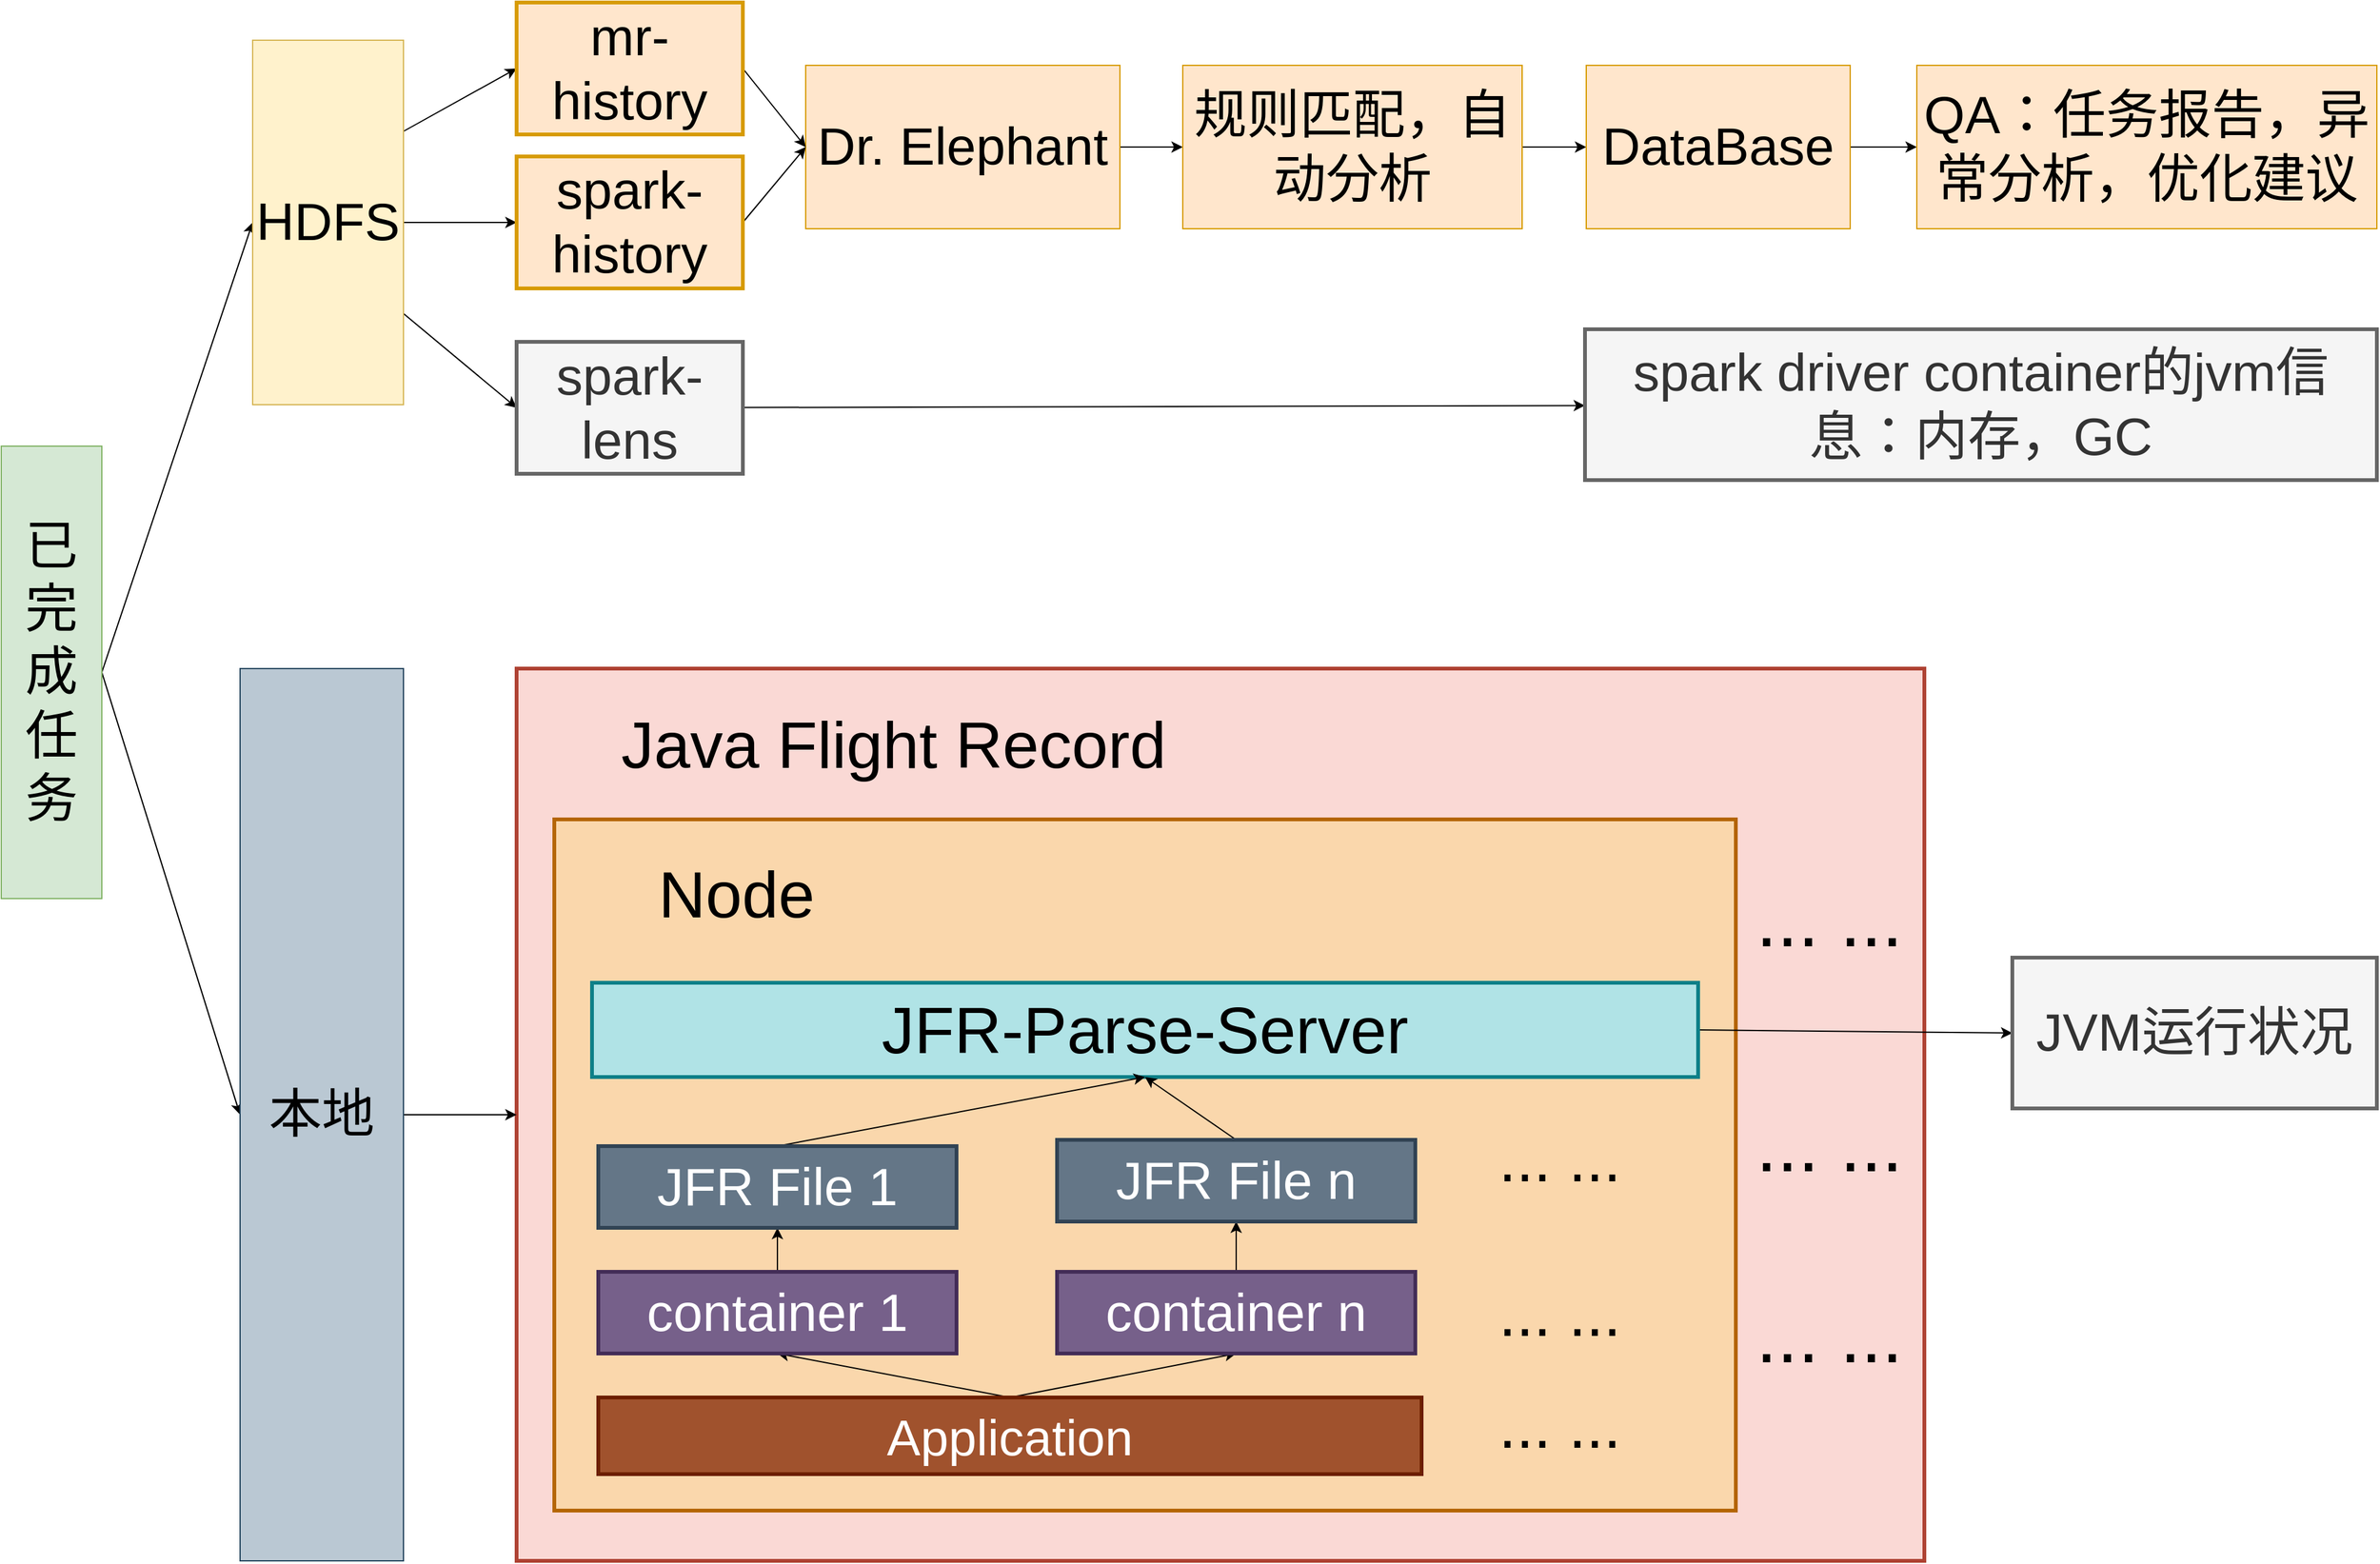 <mxfile version="14.4.8" type="github">
  <diagram id="mfo0MHqqbjoZu6nFf7Bk" name="Page-1">
    <mxGraphModel dx="3534" dy="1430" grid="1" gridSize="10" guides="1" tooltips="1" connect="1" arrows="1" fold="1" page="1" pageScale="1" pageWidth="1169" pageHeight="827" math="0" shadow="0">
      <root>
        <mxCell id="0" />
        <mxCell id="1" parent="0" />
        <mxCell id="Xx-8weJZHL_v7OKRVPuI-40" style="edgeStyle=none;rounded=0;orthogonalLoop=1;jettySize=auto;html=1;exitX=1;exitY=0.5;exitDx=0;exitDy=0;entryX=0;entryY=0.5;entryDx=0;entryDy=0;fontSize=22;" edge="1" parent="1" source="fYWtDo8HfFxg8vgEfj35-4" target="Xx-8weJZHL_v7OKRVPuI-7">
          <mxGeometry relative="1" as="geometry" />
        </mxCell>
        <mxCell id="Xx-8weJZHL_v7OKRVPuI-41" style="edgeStyle=none;rounded=0;orthogonalLoop=1;jettySize=auto;html=1;exitX=1;exitY=0.5;exitDx=0;exitDy=0;entryX=0;entryY=0.5;entryDx=0;entryDy=0;fontSize=22;" edge="1" parent="1" source="fYWtDo8HfFxg8vgEfj35-4" target="Xx-8weJZHL_v7OKRVPuI-8">
          <mxGeometry relative="1" as="geometry" />
        </mxCell>
        <mxCell id="fYWtDo8HfFxg8vgEfj35-4" value="已完成&lt;br&gt;任务" style="rounded=0;whiteSpace=wrap;html=1;fontSize=42;fillColor=#d5e8d4;strokeColor=#82b366;" parent="1" vertex="1">
          <mxGeometry x="-130" y="413" width="80" height="360" as="geometry" />
        </mxCell>
        <mxCell id="fYWtDo8HfFxg8vgEfj35-5" style="edgeStyle=none;rounded=1;orthogonalLoop=1;jettySize=auto;html=1;exitX=1;exitY=0.5;exitDx=0;exitDy=0;entryX=0;entryY=0.5;entryDx=0;entryDy=0;fontSize=22;" parent="1" source="fYWtDo8HfFxg8vgEfj35-6" target="Xx-8weJZHL_v7OKRVPuI-9" edge="1">
          <mxGeometry relative="1" as="geometry">
            <mxPoint x="910" y="450" as="targetPoint" />
          </mxGeometry>
        </mxCell>
        <mxCell id="fYWtDo8HfFxg8vgEfj35-6" value="Dr. Elephant" style="rounded=0;whiteSpace=wrap;html=1;fontSize=42;fillColor=#ffe6cc;strokeColor=#d79b00;align=center;" parent="1" vertex="1">
          <mxGeometry x="510" y="110" width="250" height="130" as="geometry" />
        </mxCell>
        <mxCell id="fYWtDo8HfFxg8vgEfj35-8" value="" style="rounded=0;whiteSpace=wrap;html=1;fontSize=22;strokeColor=#ae4132;fillColor=#fad9d5;strokeWidth=3;" parent="1" vertex="1">
          <mxGeometry x="280" y="590" width="1120" height="710" as="geometry" />
        </mxCell>
        <mxCell id="Xx-8weJZHL_v7OKRVPuI-30" style="edgeStyle=none;rounded=0;orthogonalLoop=1;jettySize=auto;html=1;exitX=1;exitY=0.25;exitDx=0;exitDy=0;entryX=0;entryY=0.5;entryDx=0;entryDy=0;fontSize=22;" edge="1" parent="1" source="Xx-8weJZHL_v7OKRVPuI-7" target="Xx-8weJZHL_v7OKRVPuI-22">
          <mxGeometry relative="1" as="geometry" />
        </mxCell>
        <mxCell id="Xx-8weJZHL_v7OKRVPuI-31" style="edgeStyle=none;rounded=0;orthogonalLoop=1;jettySize=auto;html=1;exitX=1;exitY=0.5;exitDx=0;exitDy=0;entryX=0;entryY=0.5;entryDx=0;entryDy=0;fontSize=22;" edge="1" parent="1" source="Xx-8weJZHL_v7OKRVPuI-7" target="Xx-8weJZHL_v7OKRVPuI-24">
          <mxGeometry relative="1" as="geometry" />
        </mxCell>
        <mxCell id="Xx-8weJZHL_v7OKRVPuI-32" style="edgeStyle=none;rounded=0;orthogonalLoop=1;jettySize=auto;html=1;exitX=1;exitY=0.75;exitDx=0;exitDy=0;entryX=0;entryY=0.5;entryDx=0;entryDy=0;fontSize=22;" edge="1" parent="1" source="Xx-8weJZHL_v7OKRVPuI-7" target="Xx-8weJZHL_v7OKRVPuI-25">
          <mxGeometry relative="1" as="geometry" />
        </mxCell>
        <mxCell id="Xx-8weJZHL_v7OKRVPuI-7" value="HDFS" style="rounded=0;whiteSpace=wrap;html=1;fontSize=42;fillColor=#fff2cc;strokeColor=#d6b656;" vertex="1" parent="1">
          <mxGeometry x="70" y="90" width="120" height="290" as="geometry" />
        </mxCell>
        <mxCell id="Xx-8weJZHL_v7OKRVPuI-62" style="edgeStyle=none;rounded=0;orthogonalLoop=1;jettySize=auto;html=1;exitX=1;exitY=0.5;exitDx=0;exitDy=0;entryX=0;entryY=0.5;entryDx=0;entryDy=0;fontSize=92;" edge="1" parent="1" source="Xx-8weJZHL_v7OKRVPuI-8" target="fYWtDo8HfFxg8vgEfj35-8">
          <mxGeometry relative="1" as="geometry" />
        </mxCell>
        <mxCell id="Xx-8weJZHL_v7OKRVPuI-8" value="本地" style="rounded=0;whiteSpace=wrap;html=1;fontSize=42;fillColor=#bac8d3;strokeColor=#23445d;" vertex="1" parent="1">
          <mxGeometry x="60" y="590" width="130" height="710" as="geometry" />
        </mxCell>
        <mxCell id="Xx-8weJZHL_v7OKRVPuI-33" style="edgeStyle=none;rounded=0;orthogonalLoop=1;jettySize=auto;html=1;exitX=1;exitY=0.5;exitDx=0;exitDy=0;entryX=0;entryY=0.5;entryDx=0;entryDy=0;fontSize=22;" edge="1" parent="1" source="Xx-8weJZHL_v7OKRVPuI-9" target="Xx-8weJZHL_v7OKRVPuI-10">
          <mxGeometry relative="1" as="geometry" />
        </mxCell>
        <mxCell id="Xx-8weJZHL_v7OKRVPuI-9" value="规则匹配，自动分析" style="rounded=0;whiteSpace=wrap;html=1;fontSize=42;fillColor=#ffe6cc;strokeColor=#d79b00;" vertex="1" parent="1">
          <mxGeometry x="810" y="110" width="270" height="130" as="geometry" />
        </mxCell>
        <mxCell id="Xx-8weJZHL_v7OKRVPuI-37" value="" style="edgeStyle=none;rounded=0;orthogonalLoop=1;jettySize=auto;html=1;fontSize=22;" edge="1" parent="1" source="Xx-8weJZHL_v7OKRVPuI-10" target="Xx-8weJZHL_v7OKRVPuI-36">
          <mxGeometry relative="1" as="geometry" />
        </mxCell>
        <mxCell id="Xx-8weJZHL_v7OKRVPuI-10" value="DataBase" style="rounded=0;whiteSpace=wrap;html=1;fontSize=42;fillColor=#ffe6cc;strokeColor=#d79b00;" vertex="1" parent="1">
          <mxGeometry x="1131" y="110" width="210" height="130" as="geometry" />
        </mxCell>
        <mxCell id="Xx-8weJZHL_v7OKRVPuI-11" value="&lt;font style=&quot;font-size: 52px;&quot;&gt;Java Flight Record&lt;/font&gt;" style="rounded=0;whiteSpace=wrap;html=1;strokeWidth=3;fillColor=none;fontSize=52;strokeColor=none;" vertex="1" parent="1">
          <mxGeometry x="280" y="610" width="600" height="81" as="geometry" />
        </mxCell>
        <mxCell id="Xx-8weJZHL_v7OKRVPuI-12" value="" style="rounded=0;whiteSpace=wrap;html=1;strokeWidth=3;fillColor=#fad7ac;fontSize=22;strokeColor=#b46504;" vertex="1" parent="1">
          <mxGeometry x="310" y="710" width="940" height="550" as="geometry" />
        </mxCell>
        <mxCell id="Xx-8weJZHL_v7OKRVPuI-60" style="edgeStyle=none;rounded=0;orthogonalLoop=1;jettySize=auto;html=1;exitX=0.5;exitY=0;exitDx=0;exitDy=0;entryX=0.5;entryY=1;entryDx=0;entryDy=0;fontSize=50;" edge="1" parent="1" source="Xx-8weJZHL_v7OKRVPuI-16" target="Xx-8weJZHL_v7OKRVPuI-18">
          <mxGeometry relative="1" as="geometry" />
        </mxCell>
        <mxCell id="Xx-8weJZHL_v7OKRVPuI-61" style="edgeStyle=none;rounded=0;orthogonalLoop=1;jettySize=auto;html=1;exitX=0.5;exitY=0;exitDx=0;exitDy=0;entryX=0.5;entryY=1;entryDx=0;entryDy=0;fontSize=50;" edge="1" parent="1" source="Xx-8weJZHL_v7OKRVPuI-16" target="Xx-8weJZHL_v7OKRVPuI-20">
          <mxGeometry relative="1" as="geometry" />
        </mxCell>
        <mxCell id="Xx-8weJZHL_v7OKRVPuI-16" value="Application" style="rounded=0;whiteSpace=wrap;html=1;strokeWidth=3;fillColor=#a0522d;fontSize=40;strokeColor=#6D1F00;fontColor=#ffffff;" vertex="1" parent="1">
          <mxGeometry x="345" y="1170" width="655" height="61" as="geometry" />
        </mxCell>
        <mxCell id="Xx-8weJZHL_v7OKRVPuI-59" style="edgeStyle=none;rounded=0;orthogonalLoop=1;jettySize=auto;html=1;exitX=0.5;exitY=0;exitDx=0;exitDy=0;entryX=0.5;entryY=1;entryDx=0;entryDy=0;fontSize=50;" edge="1" parent="1" source="Xx-8weJZHL_v7OKRVPuI-18" target="Xx-8weJZHL_v7OKRVPuI-44">
          <mxGeometry relative="1" as="geometry" />
        </mxCell>
        <mxCell id="Xx-8weJZHL_v7OKRVPuI-18" value="&lt;span style=&quot;font-size: 42px&quot;&gt;container 1&lt;/span&gt;" style="rounded=0;whiteSpace=wrap;html=1;strokeWidth=3;fillColor=#76608a;fontSize=42;strokeColor=#432D57;fontColor=#ffffff;" vertex="1" parent="1">
          <mxGeometry x="345" y="1070" width="285" height="65" as="geometry" />
        </mxCell>
        <mxCell id="Xx-8weJZHL_v7OKRVPuI-58" style="edgeStyle=none;rounded=0;orthogonalLoop=1;jettySize=auto;html=1;exitX=0.5;exitY=0;exitDx=0;exitDy=0;entryX=0.5;entryY=1;entryDx=0;entryDy=0;fontSize=50;" edge="1" parent="1" source="Xx-8weJZHL_v7OKRVPuI-20" target="Xx-8weJZHL_v7OKRVPuI-45">
          <mxGeometry relative="1" as="geometry" />
        </mxCell>
        <mxCell id="Xx-8weJZHL_v7OKRVPuI-20" value="&lt;span style=&quot;font-size: 42px&quot;&gt;container n&lt;/span&gt;" style="rounded=0;whiteSpace=wrap;html=1;strokeWidth=3;fillColor=#76608a;fontSize=22;strokeColor=#432D57;fontColor=#ffffff;" vertex="1" parent="1">
          <mxGeometry x="710" y="1070" width="285" height="65" as="geometry" />
        </mxCell>
        <mxCell id="Xx-8weJZHL_v7OKRVPuI-28" style="orthogonalLoop=1;jettySize=auto;html=1;exitX=1;exitY=0.5;exitDx=0;exitDy=0;entryX=0;entryY=0.5;entryDx=0;entryDy=0;rounded=0;fontSize=22;" edge="1" parent="1" source="Xx-8weJZHL_v7OKRVPuI-22" target="fYWtDo8HfFxg8vgEfj35-6">
          <mxGeometry relative="1" as="geometry" />
        </mxCell>
        <mxCell id="Xx-8weJZHL_v7OKRVPuI-22" value="mr-history" style="rounded=0;whiteSpace=wrap;html=1;strokeWidth=3;fillColor=#ffe6cc;fontSize=42;strokeColor=#d79b00;" vertex="1" parent="1">
          <mxGeometry x="280" y="60" width="180" height="105" as="geometry" />
        </mxCell>
        <mxCell id="Xx-8weJZHL_v7OKRVPuI-29" style="edgeStyle=none;rounded=0;orthogonalLoop=1;jettySize=auto;html=1;exitX=1;exitY=0.5;exitDx=0;exitDy=0;fontSize=22;entryX=0;entryY=0.5;entryDx=0;entryDy=0;" edge="1" parent="1" source="Xx-8weJZHL_v7OKRVPuI-24" target="fYWtDo8HfFxg8vgEfj35-6">
          <mxGeometry relative="1" as="geometry">
            <mxPoint x="520" y="170" as="targetPoint" />
          </mxGeometry>
        </mxCell>
        <mxCell id="Xx-8weJZHL_v7OKRVPuI-24" value="spark-history" style="rounded=0;whiteSpace=wrap;html=1;strokeWidth=3;fillColor=#ffe6cc;fontSize=42;strokeColor=#d79b00;" vertex="1" parent="1">
          <mxGeometry x="280" y="182.5" width="180" height="105" as="geometry" />
        </mxCell>
        <mxCell id="Xx-8weJZHL_v7OKRVPuI-35" value="" style="edgeStyle=none;rounded=0;orthogonalLoop=1;jettySize=auto;html=1;fontSize=22;" edge="1" parent="1" source="Xx-8weJZHL_v7OKRVPuI-25" target="Xx-8weJZHL_v7OKRVPuI-34">
          <mxGeometry relative="1" as="geometry" />
        </mxCell>
        <mxCell id="Xx-8weJZHL_v7OKRVPuI-25" value="spark-lens" style="rounded=0;whiteSpace=wrap;html=1;strokeWidth=3;fillColor=#f5f5f5;fontSize=42;strokeColor=#666666;fontColor=#333333;" vertex="1" parent="1">
          <mxGeometry x="280" y="330" width="180" height="105" as="geometry" />
        </mxCell>
        <mxCell id="Xx-8weJZHL_v7OKRVPuI-34" value="spark driver container的jvm信息：内存，GC" style="rounded=0;whiteSpace=wrap;html=1;strokeWidth=3;fillColor=#f5f5f5;fontSize=42;strokeColor=#666666;fontColor=#333333;" vertex="1" parent="1">
          <mxGeometry x="1130" y="320" width="630" height="120" as="geometry" />
        </mxCell>
        <mxCell id="Xx-8weJZHL_v7OKRVPuI-36" value="QA：任务报告，异常分析，优化建议" style="rounded=0;whiteSpace=wrap;html=1;fontSize=42;fillColor=#ffe6cc;strokeColor=#d79b00;" vertex="1" parent="1">
          <mxGeometry x="1394" y="110" width="366" height="130" as="geometry" />
        </mxCell>
        <mxCell id="Xx-8weJZHL_v7OKRVPuI-38" value="&lt;font style=&quot;font-size: 52px;&quot;&gt;Node&lt;/font&gt;" style="rounded=0;whiteSpace=wrap;html=1;strokeWidth=3;fillColor=none;fontSize=52;strokeColor=none;" vertex="1" parent="1">
          <mxGeometry x="360" y="740" width="190" height="60" as="geometry" />
        </mxCell>
        <mxCell id="Xx-8weJZHL_v7OKRVPuI-67" style="edgeStyle=none;rounded=0;orthogonalLoop=1;jettySize=auto;html=1;exitX=1;exitY=0.5;exitDx=0;exitDy=0;entryX=0;entryY=0.5;entryDx=0;entryDy=0;fontSize=60;" edge="1" parent="1" source="Xx-8weJZHL_v7OKRVPuI-42" target="Xx-8weJZHL_v7OKRVPuI-66">
          <mxGeometry relative="1" as="geometry" />
        </mxCell>
        <mxCell id="Xx-8weJZHL_v7OKRVPuI-42" value="JFR-Parse-Server" style="rounded=0;whiteSpace=wrap;html=1;strokeWidth=3;fillColor=#b0e3e6;fontSize=52;strokeColor=#0e8088;" vertex="1" parent="1">
          <mxGeometry x="340" y="840" width="880" height="75" as="geometry" />
        </mxCell>
        <mxCell id="Xx-8weJZHL_v7OKRVPuI-56" style="edgeStyle=none;rounded=0;orthogonalLoop=1;jettySize=auto;html=1;exitX=0.5;exitY=0;exitDx=0;exitDy=0;entryX=0.5;entryY=1;entryDx=0;entryDy=0;fontSize=50;" edge="1" parent="1" source="Xx-8weJZHL_v7OKRVPuI-44" target="Xx-8weJZHL_v7OKRVPuI-42">
          <mxGeometry relative="1" as="geometry" />
        </mxCell>
        <mxCell id="Xx-8weJZHL_v7OKRVPuI-44" value="&lt;span style=&quot;font-size: 42px&quot;&gt;JFR File 1&lt;/span&gt;" style="rounded=0;whiteSpace=wrap;html=1;strokeWidth=3;fillColor=#647687;fontSize=42;strokeColor=#314354;fontColor=#ffffff;" vertex="1" parent="1">
          <mxGeometry x="345" y="970" width="285" height="65" as="geometry" />
        </mxCell>
        <mxCell id="Xx-8weJZHL_v7OKRVPuI-57" style="edgeStyle=none;rounded=0;orthogonalLoop=1;jettySize=auto;html=1;exitX=0.5;exitY=0;exitDx=0;exitDy=0;entryX=0.5;entryY=1;entryDx=0;entryDy=0;fontSize=50;" edge="1" parent="1" source="Xx-8weJZHL_v7OKRVPuI-45" target="Xx-8weJZHL_v7OKRVPuI-42">
          <mxGeometry relative="1" as="geometry" />
        </mxCell>
        <mxCell id="Xx-8weJZHL_v7OKRVPuI-45" value="&lt;span style=&quot;font-size: 42px&quot;&gt;JFR File n&lt;/span&gt;" style="rounded=0;whiteSpace=wrap;html=1;strokeWidth=3;fillColor=#647687;fontSize=22;strokeColor=#314354;fontColor=#ffffff;" vertex="1" parent="1">
          <mxGeometry x="710" y="965" width="285" height="65" as="geometry" />
        </mxCell>
        <mxCell id="Xx-8weJZHL_v7OKRVPuI-52" value="&lt;font style=&quot;font-size: 60px;&quot;&gt;... ...&lt;/font&gt;" style="text;html=1;strokeColor=none;fillColor=none;align=center;verticalAlign=middle;whiteSpace=wrap;rounded=0;fontSize=60;" vertex="1" parent="1">
          <mxGeometry x="1190" y="739" width="269" height="101" as="geometry" />
        </mxCell>
        <mxCell id="Xx-8weJZHL_v7OKRVPuI-53" value="&lt;font style=&quot;font-size: 50px;&quot;&gt;... ...&lt;/font&gt;" style="text;html=1;strokeColor=none;fillColor=none;align=center;verticalAlign=middle;whiteSpace=wrap;rounded=0;fontSize=50;" vertex="1" parent="1">
          <mxGeometry x="990" y="940" width="240" height="79" as="geometry" />
        </mxCell>
        <mxCell id="Xx-8weJZHL_v7OKRVPuI-54" value="&lt;font style=&quot;font-size: 50px;&quot;&gt;... ...&lt;/font&gt;" style="text;html=1;strokeColor=none;fillColor=none;align=center;verticalAlign=middle;whiteSpace=wrap;rounded=0;fontSize=50;" vertex="1" parent="1">
          <mxGeometry x="990" y="1152" width="240" height="79" as="geometry" />
        </mxCell>
        <mxCell id="Xx-8weJZHL_v7OKRVPuI-55" value="&lt;font style=&quot;font-size: 50px;&quot;&gt;... ...&lt;/font&gt;" style="text;html=1;strokeColor=none;fillColor=none;align=center;verticalAlign=middle;whiteSpace=wrap;rounded=0;fontSize=50;" vertex="1" parent="1">
          <mxGeometry x="990" y="1063" width="240" height="79" as="geometry" />
        </mxCell>
        <mxCell id="Xx-8weJZHL_v7OKRVPuI-63" value="&lt;font style=&quot;font-size: 60px;&quot;&gt;... ...&lt;/font&gt;" style="text;html=1;strokeColor=none;fillColor=none;align=center;verticalAlign=middle;whiteSpace=wrap;rounded=0;fontSize=60;" vertex="1" parent="1">
          <mxGeometry x="1190" y="918" width="269" height="101" as="geometry" />
        </mxCell>
        <mxCell id="Xx-8weJZHL_v7OKRVPuI-64" value="&lt;font style=&quot;font-size: 60px;&quot;&gt;... ...&lt;/font&gt;" style="text;html=1;strokeColor=none;fillColor=none;align=center;verticalAlign=middle;whiteSpace=wrap;rounded=0;fontSize=60;" vertex="1" parent="1">
          <mxGeometry x="1190" y="1070" width="269" height="101" as="geometry" />
        </mxCell>
        <mxCell id="Xx-8weJZHL_v7OKRVPuI-66" value="JVM运行状况" style="rounded=0;whiteSpace=wrap;html=1;strokeWidth=3;fillColor=#f5f5f5;fontSize=42;strokeColor=#666666;fontColor=#333333;" vertex="1" parent="1">
          <mxGeometry x="1470" y="820" width="290" height="120" as="geometry" />
        </mxCell>
      </root>
    </mxGraphModel>
  </diagram>
</mxfile>
